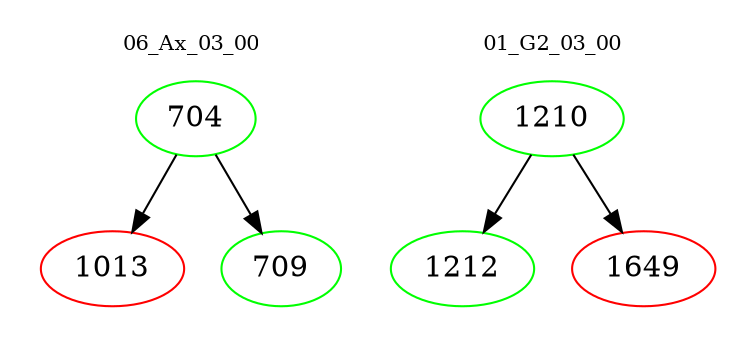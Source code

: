 digraph{
subgraph cluster_0 {
color = white
label = "06_Ax_03_00";
fontsize=10;
T0_704 [label="704", color="green"]
T0_704 -> T0_1013 [color="black"]
T0_1013 [label="1013", color="red"]
T0_704 -> T0_709 [color="black"]
T0_709 [label="709", color="green"]
}
subgraph cluster_1 {
color = white
label = "01_G2_03_00";
fontsize=10;
T1_1210 [label="1210", color="green"]
T1_1210 -> T1_1212 [color="black"]
T1_1212 [label="1212", color="green"]
T1_1210 -> T1_1649 [color="black"]
T1_1649 [label="1649", color="red"]
}
}
